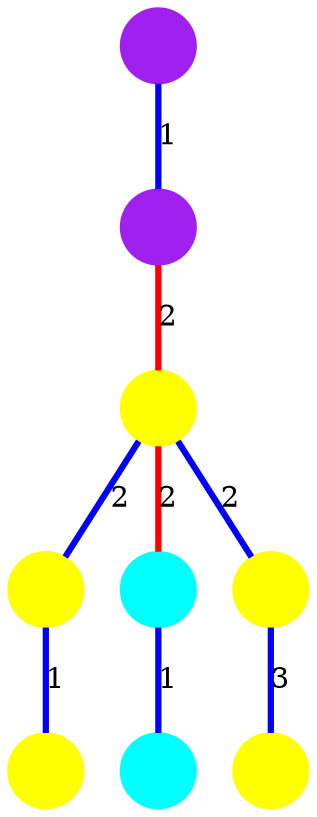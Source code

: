 digraph
{
	node [shape=circle, style=filled, label=""];
	edge [dir=both, color=blue, arrowtail=none, arrowhead=none, penwidth=3];

	n00 -> n10 [label=1];
	n10 -> n20 [label=2, color=red];
	n20 -> n30 [label=2];
	n20 -> n31 [label=2, color=red];
	n20 -> n32 [label=2];
	n30 -> n40 [label=1];
	n31 -> n41 [label=1];
	n32 -> n42 [label=3];

	n00 [color=purple];
	n10 [color=purple];
	n20 [color=yellow];
	n30 [color=yellow];
	n40 [color=yellow];
	n32 [color=yellow];
	n42 [color=yellow];
	n31 [color=cyan];
	n41 [color=cyan];
}

